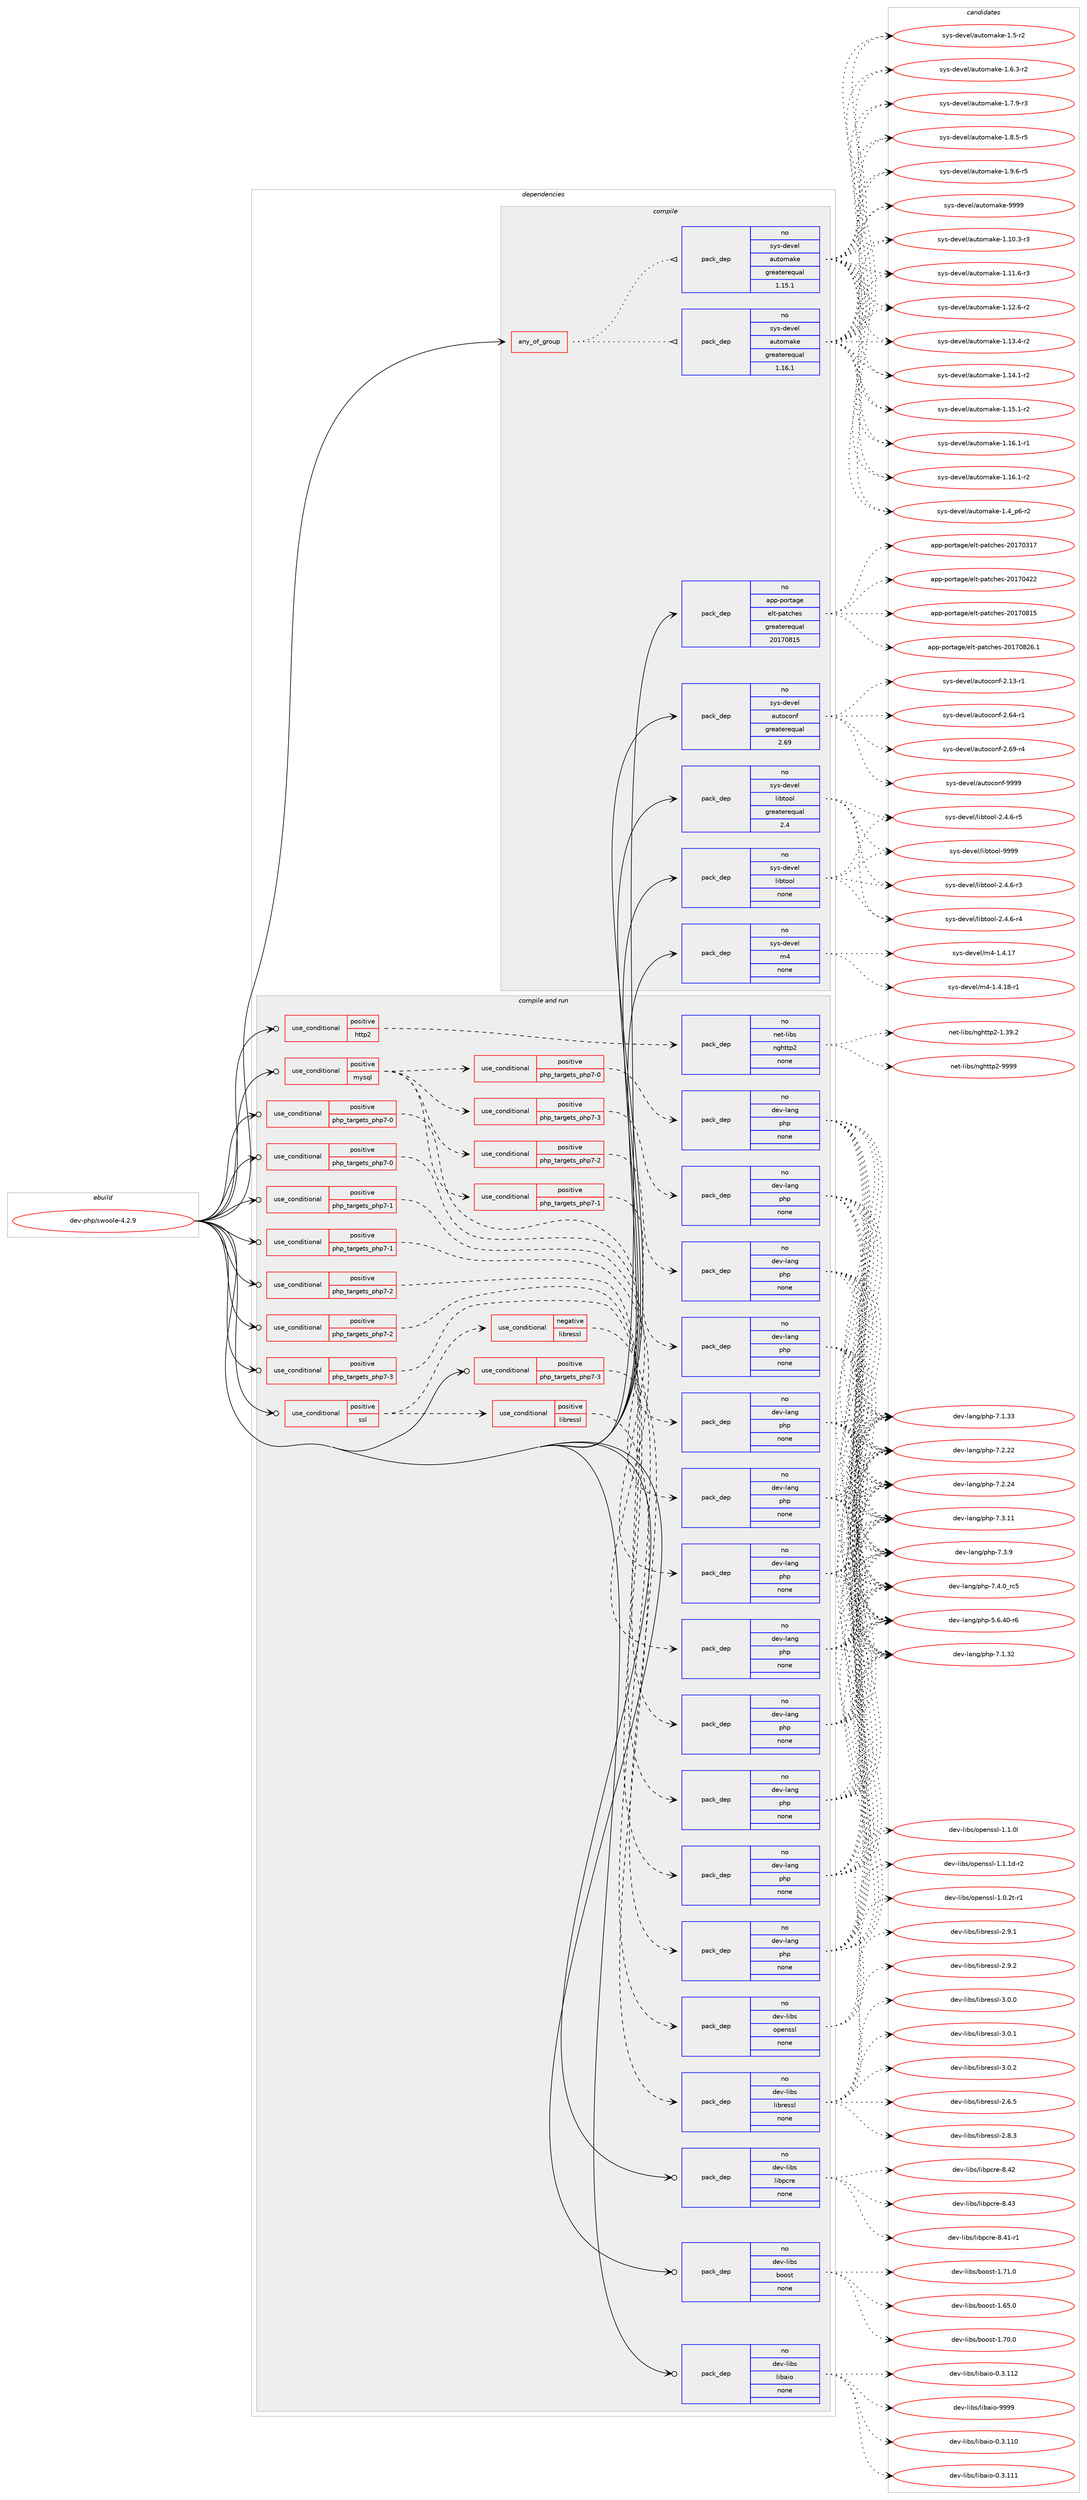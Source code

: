 digraph prolog {

# *************
# Graph options
# *************

newrank=true;
concentrate=true;
compound=true;
graph [rankdir=LR,fontname=Helvetica,fontsize=10,ranksep=1.5];#, ranksep=2.5, nodesep=0.2];
edge  [arrowhead=vee];
node  [fontname=Helvetica,fontsize=10];

# **********
# The ebuild
# **********

subgraph cluster_leftcol {
color=gray;
rank=same;
label=<<i>ebuild</i>>;
id [label="dev-php/swoole-4.2.9", color=red, width=4, href="../dev-php/swoole-4.2.9.svg"];
}

# ****************
# The dependencies
# ****************

subgraph cluster_midcol {
color=gray;
label=<<i>dependencies</i>>;
subgraph cluster_compile {
fillcolor="#eeeeee";
style=filled;
label=<<i>compile</i>>;
subgraph any11398 {
dependency591898 [label=<<TABLE BORDER="0" CELLBORDER="1" CELLSPACING="0" CELLPADDING="4"><TR><TD CELLPADDING="10">any_of_group</TD></TR></TABLE>>, shape=none, color=red];subgraph pack444703 {
dependency591899 [label=<<TABLE BORDER="0" CELLBORDER="1" CELLSPACING="0" CELLPADDING="4" WIDTH="220"><TR><TD ROWSPAN="6" CELLPADDING="30">pack_dep</TD></TR><TR><TD WIDTH="110">no</TD></TR><TR><TD>sys-devel</TD></TR><TR><TD>automake</TD></TR><TR><TD>greaterequal</TD></TR><TR><TD>1.16.1</TD></TR></TABLE>>, shape=none, color=blue];
}
dependency591898:e -> dependency591899:w [weight=20,style="dotted",arrowhead="oinv"];
subgraph pack444704 {
dependency591900 [label=<<TABLE BORDER="0" CELLBORDER="1" CELLSPACING="0" CELLPADDING="4" WIDTH="220"><TR><TD ROWSPAN="6" CELLPADDING="30">pack_dep</TD></TR><TR><TD WIDTH="110">no</TD></TR><TR><TD>sys-devel</TD></TR><TR><TD>automake</TD></TR><TR><TD>greaterequal</TD></TR><TR><TD>1.15.1</TD></TR></TABLE>>, shape=none, color=blue];
}
dependency591898:e -> dependency591900:w [weight=20,style="dotted",arrowhead="oinv"];
}
id:e -> dependency591898:w [weight=20,style="solid",arrowhead="vee"];
subgraph pack444705 {
dependency591901 [label=<<TABLE BORDER="0" CELLBORDER="1" CELLSPACING="0" CELLPADDING="4" WIDTH="220"><TR><TD ROWSPAN="6" CELLPADDING="30">pack_dep</TD></TR><TR><TD WIDTH="110">no</TD></TR><TR><TD>app-portage</TD></TR><TR><TD>elt-patches</TD></TR><TR><TD>greaterequal</TD></TR><TR><TD>20170815</TD></TR></TABLE>>, shape=none, color=blue];
}
id:e -> dependency591901:w [weight=20,style="solid",arrowhead="vee"];
subgraph pack444706 {
dependency591902 [label=<<TABLE BORDER="0" CELLBORDER="1" CELLSPACING="0" CELLPADDING="4" WIDTH="220"><TR><TD ROWSPAN="6" CELLPADDING="30">pack_dep</TD></TR><TR><TD WIDTH="110">no</TD></TR><TR><TD>sys-devel</TD></TR><TR><TD>autoconf</TD></TR><TR><TD>greaterequal</TD></TR><TR><TD>2.69</TD></TR></TABLE>>, shape=none, color=blue];
}
id:e -> dependency591902:w [weight=20,style="solid",arrowhead="vee"];
subgraph pack444707 {
dependency591903 [label=<<TABLE BORDER="0" CELLBORDER="1" CELLSPACING="0" CELLPADDING="4" WIDTH="220"><TR><TD ROWSPAN="6" CELLPADDING="30">pack_dep</TD></TR><TR><TD WIDTH="110">no</TD></TR><TR><TD>sys-devel</TD></TR><TR><TD>libtool</TD></TR><TR><TD>greaterequal</TD></TR><TR><TD>2.4</TD></TR></TABLE>>, shape=none, color=blue];
}
id:e -> dependency591903:w [weight=20,style="solid",arrowhead="vee"];
subgraph pack444708 {
dependency591904 [label=<<TABLE BORDER="0" CELLBORDER="1" CELLSPACING="0" CELLPADDING="4" WIDTH="220"><TR><TD ROWSPAN="6" CELLPADDING="30">pack_dep</TD></TR><TR><TD WIDTH="110">no</TD></TR><TR><TD>sys-devel</TD></TR><TR><TD>libtool</TD></TR><TR><TD>none</TD></TR><TR><TD></TD></TR></TABLE>>, shape=none, color=blue];
}
id:e -> dependency591904:w [weight=20,style="solid",arrowhead="vee"];
subgraph pack444709 {
dependency591905 [label=<<TABLE BORDER="0" CELLBORDER="1" CELLSPACING="0" CELLPADDING="4" WIDTH="220"><TR><TD ROWSPAN="6" CELLPADDING="30">pack_dep</TD></TR><TR><TD WIDTH="110">no</TD></TR><TR><TD>sys-devel</TD></TR><TR><TD>m4</TD></TR><TR><TD>none</TD></TR><TR><TD></TD></TR></TABLE>>, shape=none, color=blue];
}
id:e -> dependency591905:w [weight=20,style="solid",arrowhead="vee"];
}
subgraph cluster_compileandrun {
fillcolor="#eeeeee";
style=filled;
label=<<i>compile and run</i>>;
subgraph cond135432 {
dependency591906 [label=<<TABLE BORDER="0" CELLBORDER="1" CELLSPACING="0" CELLPADDING="4"><TR><TD ROWSPAN="3" CELLPADDING="10">use_conditional</TD></TR><TR><TD>positive</TD></TR><TR><TD>http2</TD></TR></TABLE>>, shape=none, color=red];
subgraph pack444710 {
dependency591907 [label=<<TABLE BORDER="0" CELLBORDER="1" CELLSPACING="0" CELLPADDING="4" WIDTH="220"><TR><TD ROWSPAN="6" CELLPADDING="30">pack_dep</TD></TR><TR><TD WIDTH="110">no</TD></TR><TR><TD>net-libs</TD></TR><TR><TD>nghttp2</TD></TR><TR><TD>none</TD></TR><TR><TD></TD></TR></TABLE>>, shape=none, color=blue];
}
dependency591906:e -> dependency591907:w [weight=20,style="dashed",arrowhead="vee"];
}
id:e -> dependency591906:w [weight=20,style="solid",arrowhead="odotvee"];
subgraph cond135433 {
dependency591908 [label=<<TABLE BORDER="0" CELLBORDER="1" CELLSPACING="0" CELLPADDING="4"><TR><TD ROWSPAN="3" CELLPADDING="10">use_conditional</TD></TR><TR><TD>positive</TD></TR><TR><TD>mysql</TD></TR></TABLE>>, shape=none, color=red];
subgraph cond135434 {
dependency591909 [label=<<TABLE BORDER="0" CELLBORDER="1" CELLSPACING="0" CELLPADDING="4"><TR><TD ROWSPAN="3" CELLPADDING="10">use_conditional</TD></TR><TR><TD>positive</TD></TR><TR><TD>php_targets_php7-0</TD></TR></TABLE>>, shape=none, color=red];
subgraph pack444711 {
dependency591910 [label=<<TABLE BORDER="0" CELLBORDER="1" CELLSPACING="0" CELLPADDING="4" WIDTH="220"><TR><TD ROWSPAN="6" CELLPADDING="30">pack_dep</TD></TR><TR><TD WIDTH="110">no</TD></TR><TR><TD>dev-lang</TD></TR><TR><TD>php</TD></TR><TR><TD>none</TD></TR><TR><TD></TD></TR></TABLE>>, shape=none, color=blue];
}
dependency591909:e -> dependency591910:w [weight=20,style="dashed",arrowhead="vee"];
}
dependency591908:e -> dependency591909:w [weight=20,style="dashed",arrowhead="vee"];
subgraph cond135435 {
dependency591911 [label=<<TABLE BORDER="0" CELLBORDER="1" CELLSPACING="0" CELLPADDING="4"><TR><TD ROWSPAN="3" CELLPADDING="10">use_conditional</TD></TR><TR><TD>positive</TD></TR><TR><TD>php_targets_php7-1</TD></TR></TABLE>>, shape=none, color=red];
subgraph pack444712 {
dependency591912 [label=<<TABLE BORDER="0" CELLBORDER="1" CELLSPACING="0" CELLPADDING="4" WIDTH="220"><TR><TD ROWSPAN="6" CELLPADDING="30">pack_dep</TD></TR><TR><TD WIDTH="110">no</TD></TR><TR><TD>dev-lang</TD></TR><TR><TD>php</TD></TR><TR><TD>none</TD></TR><TR><TD></TD></TR></TABLE>>, shape=none, color=blue];
}
dependency591911:e -> dependency591912:w [weight=20,style="dashed",arrowhead="vee"];
}
dependency591908:e -> dependency591911:w [weight=20,style="dashed",arrowhead="vee"];
subgraph cond135436 {
dependency591913 [label=<<TABLE BORDER="0" CELLBORDER="1" CELLSPACING="0" CELLPADDING="4"><TR><TD ROWSPAN="3" CELLPADDING="10">use_conditional</TD></TR><TR><TD>positive</TD></TR><TR><TD>php_targets_php7-2</TD></TR></TABLE>>, shape=none, color=red];
subgraph pack444713 {
dependency591914 [label=<<TABLE BORDER="0" CELLBORDER="1" CELLSPACING="0" CELLPADDING="4" WIDTH="220"><TR><TD ROWSPAN="6" CELLPADDING="30">pack_dep</TD></TR><TR><TD WIDTH="110">no</TD></TR><TR><TD>dev-lang</TD></TR><TR><TD>php</TD></TR><TR><TD>none</TD></TR><TR><TD></TD></TR></TABLE>>, shape=none, color=blue];
}
dependency591913:e -> dependency591914:w [weight=20,style="dashed",arrowhead="vee"];
}
dependency591908:e -> dependency591913:w [weight=20,style="dashed",arrowhead="vee"];
subgraph cond135437 {
dependency591915 [label=<<TABLE BORDER="0" CELLBORDER="1" CELLSPACING="0" CELLPADDING="4"><TR><TD ROWSPAN="3" CELLPADDING="10">use_conditional</TD></TR><TR><TD>positive</TD></TR><TR><TD>php_targets_php7-3</TD></TR></TABLE>>, shape=none, color=red];
subgraph pack444714 {
dependency591916 [label=<<TABLE BORDER="0" CELLBORDER="1" CELLSPACING="0" CELLPADDING="4" WIDTH="220"><TR><TD ROWSPAN="6" CELLPADDING="30">pack_dep</TD></TR><TR><TD WIDTH="110">no</TD></TR><TR><TD>dev-lang</TD></TR><TR><TD>php</TD></TR><TR><TD>none</TD></TR><TR><TD></TD></TR></TABLE>>, shape=none, color=blue];
}
dependency591915:e -> dependency591916:w [weight=20,style="dashed",arrowhead="vee"];
}
dependency591908:e -> dependency591915:w [weight=20,style="dashed",arrowhead="vee"];
}
id:e -> dependency591908:w [weight=20,style="solid",arrowhead="odotvee"];
subgraph cond135438 {
dependency591917 [label=<<TABLE BORDER="0" CELLBORDER="1" CELLSPACING="0" CELLPADDING="4"><TR><TD ROWSPAN="3" CELLPADDING="10">use_conditional</TD></TR><TR><TD>positive</TD></TR><TR><TD>php_targets_php7-0</TD></TR></TABLE>>, shape=none, color=red];
subgraph pack444715 {
dependency591918 [label=<<TABLE BORDER="0" CELLBORDER="1" CELLSPACING="0" CELLPADDING="4" WIDTH="220"><TR><TD ROWSPAN="6" CELLPADDING="30">pack_dep</TD></TR><TR><TD WIDTH="110">no</TD></TR><TR><TD>dev-lang</TD></TR><TR><TD>php</TD></TR><TR><TD>none</TD></TR><TR><TD></TD></TR></TABLE>>, shape=none, color=blue];
}
dependency591917:e -> dependency591918:w [weight=20,style="dashed",arrowhead="vee"];
}
id:e -> dependency591917:w [weight=20,style="solid",arrowhead="odotvee"];
subgraph cond135439 {
dependency591919 [label=<<TABLE BORDER="0" CELLBORDER="1" CELLSPACING="0" CELLPADDING="4"><TR><TD ROWSPAN="3" CELLPADDING="10">use_conditional</TD></TR><TR><TD>positive</TD></TR><TR><TD>php_targets_php7-0</TD></TR></TABLE>>, shape=none, color=red];
subgraph pack444716 {
dependency591920 [label=<<TABLE BORDER="0" CELLBORDER="1" CELLSPACING="0" CELLPADDING="4" WIDTH="220"><TR><TD ROWSPAN="6" CELLPADDING="30">pack_dep</TD></TR><TR><TD WIDTH="110">no</TD></TR><TR><TD>dev-lang</TD></TR><TR><TD>php</TD></TR><TR><TD>none</TD></TR><TR><TD></TD></TR></TABLE>>, shape=none, color=blue];
}
dependency591919:e -> dependency591920:w [weight=20,style="dashed",arrowhead="vee"];
}
id:e -> dependency591919:w [weight=20,style="solid",arrowhead="odotvee"];
subgraph cond135440 {
dependency591921 [label=<<TABLE BORDER="0" CELLBORDER="1" CELLSPACING="0" CELLPADDING="4"><TR><TD ROWSPAN="3" CELLPADDING="10">use_conditional</TD></TR><TR><TD>positive</TD></TR><TR><TD>php_targets_php7-1</TD></TR></TABLE>>, shape=none, color=red];
subgraph pack444717 {
dependency591922 [label=<<TABLE BORDER="0" CELLBORDER="1" CELLSPACING="0" CELLPADDING="4" WIDTH="220"><TR><TD ROWSPAN="6" CELLPADDING="30">pack_dep</TD></TR><TR><TD WIDTH="110">no</TD></TR><TR><TD>dev-lang</TD></TR><TR><TD>php</TD></TR><TR><TD>none</TD></TR><TR><TD></TD></TR></TABLE>>, shape=none, color=blue];
}
dependency591921:e -> dependency591922:w [weight=20,style="dashed",arrowhead="vee"];
}
id:e -> dependency591921:w [weight=20,style="solid",arrowhead="odotvee"];
subgraph cond135441 {
dependency591923 [label=<<TABLE BORDER="0" CELLBORDER="1" CELLSPACING="0" CELLPADDING="4"><TR><TD ROWSPAN="3" CELLPADDING="10">use_conditional</TD></TR><TR><TD>positive</TD></TR><TR><TD>php_targets_php7-1</TD></TR></TABLE>>, shape=none, color=red];
subgraph pack444718 {
dependency591924 [label=<<TABLE BORDER="0" CELLBORDER="1" CELLSPACING="0" CELLPADDING="4" WIDTH="220"><TR><TD ROWSPAN="6" CELLPADDING="30">pack_dep</TD></TR><TR><TD WIDTH="110">no</TD></TR><TR><TD>dev-lang</TD></TR><TR><TD>php</TD></TR><TR><TD>none</TD></TR><TR><TD></TD></TR></TABLE>>, shape=none, color=blue];
}
dependency591923:e -> dependency591924:w [weight=20,style="dashed",arrowhead="vee"];
}
id:e -> dependency591923:w [weight=20,style="solid",arrowhead="odotvee"];
subgraph cond135442 {
dependency591925 [label=<<TABLE BORDER="0" CELLBORDER="1" CELLSPACING="0" CELLPADDING="4"><TR><TD ROWSPAN="3" CELLPADDING="10">use_conditional</TD></TR><TR><TD>positive</TD></TR><TR><TD>php_targets_php7-2</TD></TR></TABLE>>, shape=none, color=red];
subgraph pack444719 {
dependency591926 [label=<<TABLE BORDER="0" CELLBORDER="1" CELLSPACING="0" CELLPADDING="4" WIDTH="220"><TR><TD ROWSPAN="6" CELLPADDING="30">pack_dep</TD></TR><TR><TD WIDTH="110">no</TD></TR><TR><TD>dev-lang</TD></TR><TR><TD>php</TD></TR><TR><TD>none</TD></TR><TR><TD></TD></TR></TABLE>>, shape=none, color=blue];
}
dependency591925:e -> dependency591926:w [weight=20,style="dashed",arrowhead="vee"];
}
id:e -> dependency591925:w [weight=20,style="solid",arrowhead="odotvee"];
subgraph cond135443 {
dependency591927 [label=<<TABLE BORDER="0" CELLBORDER="1" CELLSPACING="0" CELLPADDING="4"><TR><TD ROWSPAN="3" CELLPADDING="10">use_conditional</TD></TR><TR><TD>positive</TD></TR><TR><TD>php_targets_php7-2</TD></TR></TABLE>>, shape=none, color=red];
subgraph pack444720 {
dependency591928 [label=<<TABLE BORDER="0" CELLBORDER="1" CELLSPACING="0" CELLPADDING="4" WIDTH="220"><TR><TD ROWSPAN="6" CELLPADDING="30">pack_dep</TD></TR><TR><TD WIDTH="110">no</TD></TR><TR><TD>dev-lang</TD></TR><TR><TD>php</TD></TR><TR><TD>none</TD></TR><TR><TD></TD></TR></TABLE>>, shape=none, color=blue];
}
dependency591927:e -> dependency591928:w [weight=20,style="dashed",arrowhead="vee"];
}
id:e -> dependency591927:w [weight=20,style="solid",arrowhead="odotvee"];
subgraph cond135444 {
dependency591929 [label=<<TABLE BORDER="0" CELLBORDER="1" CELLSPACING="0" CELLPADDING="4"><TR><TD ROWSPAN="3" CELLPADDING="10">use_conditional</TD></TR><TR><TD>positive</TD></TR><TR><TD>php_targets_php7-3</TD></TR></TABLE>>, shape=none, color=red];
subgraph pack444721 {
dependency591930 [label=<<TABLE BORDER="0" CELLBORDER="1" CELLSPACING="0" CELLPADDING="4" WIDTH="220"><TR><TD ROWSPAN="6" CELLPADDING="30">pack_dep</TD></TR><TR><TD WIDTH="110">no</TD></TR><TR><TD>dev-lang</TD></TR><TR><TD>php</TD></TR><TR><TD>none</TD></TR><TR><TD></TD></TR></TABLE>>, shape=none, color=blue];
}
dependency591929:e -> dependency591930:w [weight=20,style="dashed",arrowhead="vee"];
}
id:e -> dependency591929:w [weight=20,style="solid",arrowhead="odotvee"];
subgraph cond135445 {
dependency591931 [label=<<TABLE BORDER="0" CELLBORDER="1" CELLSPACING="0" CELLPADDING="4"><TR><TD ROWSPAN="3" CELLPADDING="10">use_conditional</TD></TR><TR><TD>positive</TD></TR><TR><TD>php_targets_php7-3</TD></TR></TABLE>>, shape=none, color=red];
subgraph pack444722 {
dependency591932 [label=<<TABLE BORDER="0" CELLBORDER="1" CELLSPACING="0" CELLPADDING="4" WIDTH="220"><TR><TD ROWSPAN="6" CELLPADDING="30">pack_dep</TD></TR><TR><TD WIDTH="110">no</TD></TR><TR><TD>dev-lang</TD></TR><TR><TD>php</TD></TR><TR><TD>none</TD></TR><TR><TD></TD></TR></TABLE>>, shape=none, color=blue];
}
dependency591931:e -> dependency591932:w [weight=20,style="dashed",arrowhead="vee"];
}
id:e -> dependency591931:w [weight=20,style="solid",arrowhead="odotvee"];
subgraph cond135446 {
dependency591933 [label=<<TABLE BORDER="0" CELLBORDER="1" CELLSPACING="0" CELLPADDING="4"><TR><TD ROWSPAN="3" CELLPADDING="10">use_conditional</TD></TR><TR><TD>positive</TD></TR><TR><TD>ssl</TD></TR></TABLE>>, shape=none, color=red];
subgraph cond135447 {
dependency591934 [label=<<TABLE BORDER="0" CELLBORDER="1" CELLSPACING="0" CELLPADDING="4"><TR><TD ROWSPAN="3" CELLPADDING="10">use_conditional</TD></TR><TR><TD>negative</TD></TR><TR><TD>libressl</TD></TR></TABLE>>, shape=none, color=red];
subgraph pack444723 {
dependency591935 [label=<<TABLE BORDER="0" CELLBORDER="1" CELLSPACING="0" CELLPADDING="4" WIDTH="220"><TR><TD ROWSPAN="6" CELLPADDING="30">pack_dep</TD></TR><TR><TD WIDTH="110">no</TD></TR><TR><TD>dev-libs</TD></TR><TR><TD>openssl</TD></TR><TR><TD>none</TD></TR><TR><TD></TD></TR></TABLE>>, shape=none, color=blue];
}
dependency591934:e -> dependency591935:w [weight=20,style="dashed",arrowhead="vee"];
}
dependency591933:e -> dependency591934:w [weight=20,style="dashed",arrowhead="vee"];
subgraph cond135448 {
dependency591936 [label=<<TABLE BORDER="0" CELLBORDER="1" CELLSPACING="0" CELLPADDING="4"><TR><TD ROWSPAN="3" CELLPADDING="10">use_conditional</TD></TR><TR><TD>positive</TD></TR><TR><TD>libressl</TD></TR></TABLE>>, shape=none, color=red];
subgraph pack444724 {
dependency591937 [label=<<TABLE BORDER="0" CELLBORDER="1" CELLSPACING="0" CELLPADDING="4" WIDTH="220"><TR><TD ROWSPAN="6" CELLPADDING="30">pack_dep</TD></TR><TR><TD WIDTH="110">no</TD></TR><TR><TD>dev-libs</TD></TR><TR><TD>libressl</TD></TR><TR><TD>none</TD></TR><TR><TD></TD></TR></TABLE>>, shape=none, color=blue];
}
dependency591936:e -> dependency591937:w [weight=20,style="dashed",arrowhead="vee"];
}
dependency591933:e -> dependency591936:w [weight=20,style="dashed",arrowhead="vee"];
}
id:e -> dependency591933:w [weight=20,style="solid",arrowhead="odotvee"];
subgraph pack444725 {
dependency591938 [label=<<TABLE BORDER="0" CELLBORDER="1" CELLSPACING="0" CELLPADDING="4" WIDTH="220"><TR><TD ROWSPAN="6" CELLPADDING="30">pack_dep</TD></TR><TR><TD WIDTH="110">no</TD></TR><TR><TD>dev-libs</TD></TR><TR><TD>boost</TD></TR><TR><TD>none</TD></TR><TR><TD></TD></TR></TABLE>>, shape=none, color=blue];
}
id:e -> dependency591938:w [weight=20,style="solid",arrowhead="odotvee"];
subgraph pack444726 {
dependency591939 [label=<<TABLE BORDER="0" CELLBORDER="1" CELLSPACING="0" CELLPADDING="4" WIDTH="220"><TR><TD ROWSPAN="6" CELLPADDING="30">pack_dep</TD></TR><TR><TD WIDTH="110">no</TD></TR><TR><TD>dev-libs</TD></TR><TR><TD>libaio</TD></TR><TR><TD>none</TD></TR><TR><TD></TD></TR></TABLE>>, shape=none, color=blue];
}
id:e -> dependency591939:w [weight=20,style="solid",arrowhead="odotvee"];
subgraph pack444727 {
dependency591940 [label=<<TABLE BORDER="0" CELLBORDER="1" CELLSPACING="0" CELLPADDING="4" WIDTH="220"><TR><TD ROWSPAN="6" CELLPADDING="30">pack_dep</TD></TR><TR><TD WIDTH="110">no</TD></TR><TR><TD>dev-libs</TD></TR><TR><TD>libpcre</TD></TR><TR><TD>none</TD></TR><TR><TD></TD></TR></TABLE>>, shape=none, color=blue];
}
id:e -> dependency591940:w [weight=20,style="solid",arrowhead="odotvee"];
}
subgraph cluster_run {
fillcolor="#eeeeee";
style=filled;
label=<<i>run</i>>;
}
}

# **************
# The candidates
# **************

subgraph cluster_choices {
rank=same;
color=gray;
label=<<i>candidates</i>>;

subgraph choice444703 {
color=black;
nodesep=1;
choice11512111545100101118101108479711711611110997107101454946494846514511451 [label="sys-devel/automake-1.10.3-r3", color=red, width=4,href="../sys-devel/automake-1.10.3-r3.svg"];
choice11512111545100101118101108479711711611110997107101454946494946544511451 [label="sys-devel/automake-1.11.6-r3", color=red, width=4,href="../sys-devel/automake-1.11.6-r3.svg"];
choice11512111545100101118101108479711711611110997107101454946495046544511450 [label="sys-devel/automake-1.12.6-r2", color=red, width=4,href="../sys-devel/automake-1.12.6-r2.svg"];
choice11512111545100101118101108479711711611110997107101454946495146524511450 [label="sys-devel/automake-1.13.4-r2", color=red, width=4,href="../sys-devel/automake-1.13.4-r2.svg"];
choice11512111545100101118101108479711711611110997107101454946495246494511450 [label="sys-devel/automake-1.14.1-r2", color=red, width=4,href="../sys-devel/automake-1.14.1-r2.svg"];
choice11512111545100101118101108479711711611110997107101454946495346494511450 [label="sys-devel/automake-1.15.1-r2", color=red, width=4,href="../sys-devel/automake-1.15.1-r2.svg"];
choice11512111545100101118101108479711711611110997107101454946495446494511449 [label="sys-devel/automake-1.16.1-r1", color=red, width=4,href="../sys-devel/automake-1.16.1-r1.svg"];
choice11512111545100101118101108479711711611110997107101454946495446494511450 [label="sys-devel/automake-1.16.1-r2", color=red, width=4,href="../sys-devel/automake-1.16.1-r2.svg"];
choice115121115451001011181011084797117116111109971071014549465295112544511450 [label="sys-devel/automake-1.4_p6-r2", color=red, width=4,href="../sys-devel/automake-1.4_p6-r2.svg"];
choice11512111545100101118101108479711711611110997107101454946534511450 [label="sys-devel/automake-1.5-r2", color=red, width=4,href="../sys-devel/automake-1.5-r2.svg"];
choice115121115451001011181011084797117116111109971071014549465446514511450 [label="sys-devel/automake-1.6.3-r2", color=red, width=4,href="../sys-devel/automake-1.6.3-r2.svg"];
choice115121115451001011181011084797117116111109971071014549465546574511451 [label="sys-devel/automake-1.7.9-r3", color=red, width=4,href="../sys-devel/automake-1.7.9-r3.svg"];
choice115121115451001011181011084797117116111109971071014549465646534511453 [label="sys-devel/automake-1.8.5-r5", color=red, width=4,href="../sys-devel/automake-1.8.5-r5.svg"];
choice115121115451001011181011084797117116111109971071014549465746544511453 [label="sys-devel/automake-1.9.6-r5", color=red, width=4,href="../sys-devel/automake-1.9.6-r5.svg"];
choice115121115451001011181011084797117116111109971071014557575757 [label="sys-devel/automake-9999", color=red, width=4,href="../sys-devel/automake-9999.svg"];
dependency591899:e -> choice11512111545100101118101108479711711611110997107101454946494846514511451:w [style=dotted,weight="100"];
dependency591899:e -> choice11512111545100101118101108479711711611110997107101454946494946544511451:w [style=dotted,weight="100"];
dependency591899:e -> choice11512111545100101118101108479711711611110997107101454946495046544511450:w [style=dotted,weight="100"];
dependency591899:e -> choice11512111545100101118101108479711711611110997107101454946495146524511450:w [style=dotted,weight="100"];
dependency591899:e -> choice11512111545100101118101108479711711611110997107101454946495246494511450:w [style=dotted,weight="100"];
dependency591899:e -> choice11512111545100101118101108479711711611110997107101454946495346494511450:w [style=dotted,weight="100"];
dependency591899:e -> choice11512111545100101118101108479711711611110997107101454946495446494511449:w [style=dotted,weight="100"];
dependency591899:e -> choice11512111545100101118101108479711711611110997107101454946495446494511450:w [style=dotted,weight="100"];
dependency591899:e -> choice115121115451001011181011084797117116111109971071014549465295112544511450:w [style=dotted,weight="100"];
dependency591899:e -> choice11512111545100101118101108479711711611110997107101454946534511450:w [style=dotted,weight="100"];
dependency591899:e -> choice115121115451001011181011084797117116111109971071014549465446514511450:w [style=dotted,weight="100"];
dependency591899:e -> choice115121115451001011181011084797117116111109971071014549465546574511451:w [style=dotted,weight="100"];
dependency591899:e -> choice115121115451001011181011084797117116111109971071014549465646534511453:w [style=dotted,weight="100"];
dependency591899:e -> choice115121115451001011181011084797117116111109971071014549465746544511453:w [style=dotted,weight="100"];
dependency591899:e -> choice115121115451001011181011084797117116111109971071014557575757:w [style=dotted,weight="100"];
}
subgraph choice444704 {
color=black;
nodesep=1;
choice11512111545100101118101108479711711611110997107101454946494846514511451 [label="sys-devel/automake-1.10.3-r3", color=red, width=4,href="../sys-devel/automake-1.10.3-r3.svg"];
choice11512111545100101118101108479711711611110997107101454946494946544511451 [label="sys-devel/automake-1.11.6-r3", color=red, width=4,href="../sys-devel/automake-1.11.6-r3.svg"];
choice11512111545100101118101108479711711611110997107101454946495046544511450 [label="sys-devel/automake-1.12.6-r2", color=red, width=4,href="../sys-devel/automake-1.12.6-r2.svg"];
choice11512111545100101118101108479711711611110997107101454946495146524511450 [label="sys-devel/automake-1.13.4-r2", color=red, width=4,href="../sys-devel/automake-1.13.4-r2.svg"];
choice11512111545100101118101108479711711611110997107101454946495246494511450 [label="sys-devel/automake-1.14.1-r2", color=red, width=4,href="../sys-devel/automake-1.14.1-r2.svg"];
choice11512111545100101118101108479711711611110997107101454946495346494511450 [label="sys-devel/automake-1.15.1-r2", color=red, width=4,href="../sys-devel/automake-1.15.1-r2.svg"];
choice11512111545100101118101108479711711611110997107101454946495446494511449 [label="sys-devel/automake-1.16.1-r1", color=red, width=4,href="../sys-devel/automake-1.16.1-r1.svg"];
choice11512111545100101118101108479711711611110997107101454946495446494511450 [label="sys-devel/automake-1.16.1-r2", color=red, width=4,href="../sys-devel/automake-1.16.1-r2.svg"];
choice115121115451001011181011084797117116111109971071014549465295112544511450 [label="sys-devel/automake-1.4_p6-r2", color=red, width=4,href="../sys-devel/automake-1.4_p6-r2.svg"];
choice11512111545100101118101108479711711611110997107101454946534511450 [label="sys-devel/automake-1.5-r2", color=red, width=4,href="../sys-devel/automake-1.5-r2.svg"];
choice115121115451001011181011084797117116111109971071014549465446514511450 [label="sys-devel/automake-1.6.3-r2", color=red, width=4,href="../sys-devel/automake-1.6.3-r2.svg"];
choice115121115451001011181011084797117116111109971071014549465546574511451 [label="sys-devel/automake-1.7.9-r3", color=red, width=4,href="../sys-devel/automake-1.7.9-r3.svg"];
choice115121115451001011181011084797117116111109971071014549465646534511453 [label="sys-devel/automake-1.8.5-r5", color=red, width=4,href="../sys-devel/automake-1.8.5-r5.svg"];
choice115121115451001011181011084797117116111109971071014549465746544511453 [label="sys-devel/automake-1.9.6-r5", color=red, width=4,href="../sys-devel/automake-1.9.6-r5.svg"];
choice115121115451001011181011084797117116111109971071014557575757 [label="sys-devel/automake-9999", color=red, width=4,href="../sys-devel/automake-9999.svg"];
dependency591900:e -> choice11512111545100101118101108479711711611110997107101454946494846514511451:w [style=dotted,weight="100"];
dependency591900:e -> choice11512111545100101118101108479711711611110997107101454946494946544511451:w [style=dotted,weight="100"];
dependency591900:e -> choice11512111545100101118101108479711711611110997107101454946495046544511450:w [style=dotted,weight="100"];
dependency591900:e -> choice11512111545100101118101108479711711611110997107101454946495146524511450:w [style=dotted,weight="100"];
dependency591900:e -> choice11512111545100101118101108479711711611110997107101454946495246494511450:w [style=dotted,weight="100"];
dependency591900:e -> choice11512111545100101118101108479711711611110997107101454946495346494511450:w [style=dotted,weight="100"];
dependency591900:e -> choice11512111545100101118101108479711711611110997107101454946495446494511449:w [style=dotted,weight="100"];
dependency591900:e -> choice11512111545100101118101108479711711611110997107101454946495446494511450:w [style=dotted,weight="100"];
dependency591900:e -> choice115121115451001011181011084797117116111109971071014549465295112544511450:w [style=dotted,weight="100"];
dependency591900:e -> choice11512111545100101118101108479711711611110997107101454946534511450:w [style=dotted,weight="100"];
dependency591900:e -> choice115121115451001011181011084797117116111109971071014549465446514511450:w [style=dotted,weight="100"];
dependency591900:e -> choice115121115451001011181011084797117116111109971071014549465546574511451:w [style=dotted,weight="100"];
dependency591900:e -> choice115121115451001011181011084797117116111109971071014549465646534511453:w [style=dotted,weight="100"];
dependency591900:e -> choice115121115451001011181011084797117116111109971071014549465746544511453:w [style=dotted,weight="100"];
dependency591900:e -> choice115121115451001011181011084797117116111109971071014557575757:w [style=dotted,weight="100"];
}
subgraph choice444705 {
color=black;
nodesep=1;
choice97112112451121111141169710310147101108116451129711699104101115455048495548514955 [label="app-portage/elt-patches-20170317", color=red, width=4,href="../app-portage/elt-patches-20170317.svg"];
choice97112112451121111141169710310147101108116451129711699104101115455048495548525050 [label="app-portage/elt-patches-20170422", color=red, width=4,href="../app-portage/elt-patches-20170422.svg"];
choice97112112451121111141169710310147101108116451129711699104101115455048495548564953 [label="app-portage/elt-patches-20170815", color=red, width=4,href="../app-portage/elt-patches-20170815.svg"];
choice971121124511211111411697103101471011081164511297116991041011154550484955485650544649 [label="app-portage/elt-patches-20170826.1", color=red, width=4,href="../app-portage/elt-patches-20170826.1.svg"];
dependency591901:e -> choice97112112451121111141169710310147101108116451129711699104101115455048495548514955:w [style=dotted,weight="100"];
dependency591901:e -> choice97112112451121111141169710310147101108116451129711699104101115455048495548525050:w [style=dotted,weight="100"];
dependency591901:e -> choice97112112451121111141169710310147101108116451129711699104101115455048495548564953:w [style=dotted,weight="100"];
dependency591901:e -> choice971121124511211111411697103101471011081164511297116991041011154550484955485650544649:w [style=dotted,weight="100"];
}
subgraph choice444706 {
color=black;
nodesep=1;
choice1151211154510010111810110847971171161119911111010245504649514511449 [label="sys-devel/autoconf-2.13-r1", color=red, width=4,href="../sys-devel/autoconf-2.13-r1.svg"];
choice1151211154510010111810110847971171161119911111010245504654524511449 [label="sys-devel/autoconf-2.64-r1", color=red, width=4,href="../sys-devel/autoconf-2.64-r1.svg"];
choice1151211154510010111810110847971171161119911111010245504654574511452 [label="sys-devel/autoconf-2.69-r4", color=red, width=4,href="../sys-devel/autoconf-2.69-r4.svg"];
choice115121115451001011181011084797117116111991111101024557575757 [label="sys-devel/autoconf-9999", color=red, width=4,href="../sys-devel/autoconf-9999.svg"];
dependency591902:e -> choice1151211154510010111810110847971171161119911111010245504649514511449:w [style=dotted,weight="100"];
dependency591902:e -> choice1151211154510010111810110847971171161119911111010245504654524511449:w [style=dotted,weight="100"];
dependency591902:e -> choice1151211154510010111810110847971171161119911111010245504654574511452:w [style=dotted,weight="100"];
dependency591902:e -> choice115121115451001011181011084797117116111991111101024557575757:w [style=dotted,weight="100"];
}
subgraph choice444707 {
color=black;
nodesep=1;
choice1151211154510010111810110847108105981161111111084550465246544511451 [label="sys-devel/libtool-2.4.6-r3", color=red, width=4,href="../sys-devel/libtool-2.4.6-r3.svg"];
choice1151211154510010111810110847108105981161111111084550465246544511452 [label="sys-devel/libtool-2.4.6-r4", color=red, width=4,href="../sys-devel/libtool-2.4.6-r4.svg"];
choice1151211154510010111810110847108105981161111111084550465246544511453 [label="sys-devel/libtool-2.4.6-r5", color=red, width=4,href="../sys-devel/libtool-2.4.6-r5.svg"];
choice1151211154510010111810110847108105981161111111084557575757 [label="sys-devel/libtool-9999", color=red, width=4,href="../sys-devel/libtool-9999.svg"];
dependency591903:e -> choice1151211154510010111810110847108105981161111111084550465246544511451:w [style=dotted,weight="100"];
dependency591903:e -> choice1151211154510010111810110847108105981161111111084550465246544511452:w [style=dotted,weight="100"];
dependency591903:e -> choice1151211154510010111810110847108105981161111111084550465246544511453:w [style=dotted,weight="100"];
dependency591903:e -> choice1151211154510010111810110847108105981161111111084557575757:w [style=dotted,weight="100"];
}
subgraph choice444708 {
color=black;
nodesep=1;
choice1151211154510010111810110847108105981161111111084550465246544511451 [label="sys-devel/libtool-2.4.6-r3", color=red, width=4,href="../sys-devel/libtool-2.4.6-r3.svg"];
choice1151211154510010111810110847108105981161111111084550465246544511452 [label="sys-devel/libtool-2.4.6-r4", color=red, width=4,href="../sys-devel/libtool-2.4.6-r4.svg"];
choice1151211154510010111810110847108105981161111111084550465246544511453 [label="sys-devel/libtool-2.4.6-r5", color=red, width=4,href="../sys-devel/libtool-2.4.6-r5.svg"];
choice1151211154510010111810110847108105981161111111084557575757 [label="sys-devel/libtool-9999", color=red, width=4,href="../sys-devel/libtool-9999.svg"];
dependency591904:e -> choice1151211154510010111810110847108105981161111111084550465246544511451:w [style=dotted,weight="100"];
dependency591904:e -> choice1151211154510010111810110847108105981161111111084550465246544511452:w [style=dotted,weight="100"];
dependency591904:e -> choice1151211154510010111810110847108105981161111111084550465246544511453:w [style=dotted,weight="100"];
dependency591904:e -> choice1151211154510010111810110847108105981161111111084557575757:w [style=dotted,weight="100"];
}
subgraph choice444709 {
color=black;
nodesep=1;
choice11512111545100101118101108471095245494652464955 [label="sys-devel/m4-1.4.17", color=red, width=4,href="../sys-devel/m4-1.4.17.svg"];
choice115121115451001011181011084710952454946524649564511449 [label="sys-devel/m4-1.4.18-r1", color=red, width=4,href="../sys-devel/m4-1.4.18-r1.svg"];
dependency591905:e -> choice11512111545100101118101108471095245494652464955:w [style=dotted,weight="100"];
dependency591905:e -> choice115121115451001011181011084710952454946524649564511449:w [style=dotted,weight="100"];
}
subgraph choice444710 {
color=black;
nodesep=1;
choice1101011164510810598115471101031041161161125045494651574650 [label="net-libs/nghttp2-1.39.2", color=red, width=4,href="../net-libs/nghttp2-1.39.2.svg"];
choice110101116451081059811547110103104116116112504557575757 [label="net-libs/nghttp2-9999", color=red, width=4,href="../net-libs/nghttp2-9999.svg"];
dependency591907:e -> choice1101011164510810598115471101031041161161125045494651574650:w [style=dotted,weight="100"];
dependency591907:e -> choice110101116451081059811547110103104116116112504557575757:w [style=dotted,weight="100"];
}
subgraph choice444711 {
color=black;
nodesep=1;
choice100101118451089711010347112104112455346544652484511454 [label="dev-lang/php-5.6.40-r6", color=red, width=4,href="../dev-lang/php-5.6.40-r6.svg"];
choice10010111845108971101034711210411245554649465150 [label="dev-lang/php-7.1.32", color=red, width=4,href="../dev-lang/php-7.1.32.svg"];
choice10010111845108971101034711210411245554649465151 [label="dev-lang/php-7.1.33", color=red, width=4,href="../dev-lang/php-7.1.33.svg"];
choice10010111845108971101034711210411245554650465050 [label="dev-lang/php-7.2.22", color=red, width=4,href="../dev-lang/php-7.2.22.svg"];
choice10010111845108971101034711210411245554650465052 [label="dev-lang/php-7.2.24", color=red, width=4,href="../dev-lang/php-7.2.24.svg"];
choice10010111845108971101034711210411245554651464949 [label="dev-lang/php-7.3.11", color=red, width=4,href="../dev-lang/php-7.3.11.svg"];
choice100101118451089711010347112104112455546514657 [label="dev-lang/php-7.3.9", color=red, width=4,href="../dev-lang/php-7.3.9.svg"];
choice100101118451089711010347112104112455546524648951149953 [label="dev-lang/php-7.4.0_rc5", color=red, width=4,href="../dev-lang/php-7.4.0_rc5.svg"];
dependency591910:e -> choice100101118451089711010347112104112455346544652484511454:w [style=dotted,weight="100"];
dependency591910:e -> choice10010111845108971101034711210411245554649465150:w [style=dotted,weight="100"];
dependency591910:e -> choice10010111845108971101034711210411245554649465151:w [style=dotted,weight="100"];
dependency591910:e -> choice10010111845108971101034711210411245554650465050:w [style=dotted,weight="100"];
dependency591910:e -> choice10010111845108971101034711210411245554650465052:w [style=dotted,weight="100"];
dependency591910:e -> choice10010111845108971101034711210411245554651464949:w [style=dotted,weight="100"];
dependency591910:e -> choice100101118451089711010347112104112455546514657:w [style=dotted,weight="100"];
dependency591910:e -> choice100101118451089711010347112104112455546524648951149953:w [style=dotted,weight="100"];
}
subgraph choice444712 {
color=black;
nodesep=1;
choice100101118451089711010347112104112455346544652484511454 [label="dev-lang/php-5.6.40-r6", color=red, width=4,href="../dev-lang/php-5.6.40-r6.svg"];
choice10010111845108971101034711210411245554649465150 [label="dev-lang/php-7.1.32", color=red, width=4,href="../dev-lang/php-7.1.32.svg"];
choice10010111845108971101034711210411245554649465151 [label="dev-lang/php-7.1.33", color=red, width=4,href="../dev-lang/php-7.1.33.svg"];
choice10010111845108971101034711210411245554650465050 [label="dev-lang/php-7.2.22", color=red, width=4,href="../dev-lang/php-7.2.22.svg"];
choice10010111845108971101034711210411245554650465052 [label="dev-lang/php-7.2.24", color=red, width=4,href="../dev-lang/php-7.2.24.svg"];
choice10010111845108971101034711210411245554651464949 [label="dev-lang/php-7.3.11", color=red, width=4,href="../dev-lang/php-7.3.11.svg"];
choice100101118451089711010347112104112455546514657 [label="dev-lang/php-7.3.9", color=red, width=4,href="../dev-lang/php-7.3.9.svg"];
choice100101118451089711010347112104112455546524648951149953 [label="dev-lang/php-7.4.0_rc5", color=red, width=4,href="../dev-lang/php-7.4.0_rc5.svg"];
dependency591912:e -> choice100101118451089711010347112104112455346544652484511454:w [style=dotted,weight="100"];
dependency591912:e -> choice10010111845108971101034711210411245554649465150:w [style=dotted,weight="100"];
dependency591912:e -> choice10010111845108971101034711210411245554649465151:w [style=dotted,weight="100"];
dependency591912:e -> choice10010111845108971101034711210411245554650465050:w [style=dotted,weight="100"];
dependency591912:e -> choice10010111845108971101034711210411245554650465052:w [style=dotted,weight="100"];
dependency591912:e -> choice10010111845108971101034711210411245554651464949:w [style=dotted,weight="100"];
dependency591912:e -> choice100101118451089711010347112104112455546514657:w [style=dotted,weight="100"];
dependency591912:e -> choice100101118451089711010347112104112455546524648951149953:w [style=dotted,weight="100"];
}
subgraph choice444713 {
color=black;
nodesep=1;
choice100101118451089711010347112104112455346544652484511454 [label="dev-lang/php-5.6.40-r6", color=red, width=4,href="../dev-lang/php-5.6.40-r6.svg"];
choice10010111845108971101034711210411245554649465150 [label="dev-lang/php-7.1.32", color=red, width=4,href="../dev-lang/php-7.1.32.svg"];
choice10010111845108971101034711210411245554649465151 [label="dev-lang/php-7.1.33", color=red, width=4,href="../dev-lang/php-7.1.33.svg"];
choice10010111845108971101034711210411245554650465050 [label="dev-lang/php-7.2.22", color=red, width=4,href="../dev-lang/php-7.2.22.svg"];
choice10010111845108971101034711210411245554650465052 [label="dev-lang/php-7.2.24", color=red, width=4,href="../dev-lang/php-7.2.24.svg"];
choice10010111845108971101034711210411245554651464949 [label="dev-lang/php-7.3.11", color=red, width=4,href="../dev-lang/php-7.3.11.svg"];
choice100101118451089711010347112104112455546514657 [label="dev-lang/php-7.3.9", color=red, width=4,href="../dev-lang/php-7.3.9.svg"];
choice100101118451089711010347112104112455546524648951149953 [label="dev-lang/php-7.4.0_rc5", color=red, width=4,href="../dev-lang/php-7.4.0_rc5.svg"];
dependency591914:e -> choice100101118451089711010347112104112455346544652484511454:w [style=dotted,weight="100"];
dependency591914:e -> choice10010111845108971101034711210411245554649465150:w [style=dotted,weight="100"];
dependency591914:e -> choice10010111845108971101034711210411245554649465151:w [style=dotted,weight="100"];
dependency591914:e -> choice10010111845108971101034711210411245554650465050:w [style=dotted,weight="100"];
dependency591914:e -> choice10010111845108971101034711210411245554650465052:w [style=dotted,weight="100"];
dependency591914:e -> choice10010111845108971101034711210411245554651464949:w [style=dotted,weight="100"];
dependency591914:e -> choice100101118451089711010347112104112455546514657:w [style=dotted,weight="100"];
dependency591914:e -> choice100101118451089711010347112104112455546524648951149953:w [style=dotted,weight="100"];
}
subgraph choice444714 {
color=black;
nodesep=1;
choice100101118451089711010347112104112455346544652484511454 [label="dev-lang/php-5.6.40-r6", color=red, width=4,href="../dev-lang/php-5.6.40-r6.svg"];
choice10010111845108971101034711210411245554649465150 [label="dev-lang/php-7.1.32", color=red, width=4,href="../dev-lang/php-7.1.32.svg"];
choice10010111845108971101034711210411245554649465151 [label="dev-lang/php-7.1.33", color=red, width=4,href="../dev-lang/php-7.1.33.svg"];
choice10010111845108971101034711210411245554650465050 [label="dev-lang/php-7.2.22", color=red, width=4,href="../dev-lang/php-7.2.22.svg"];
choice10010111845108971101034711210411245554650465052 [label="dev-lang/php-7.2.24", color=red, width=4,href="../dev-lang/php-7.2.24.svg"];
choice10010111845108971101034711210411245554651464949 [label="dev-lang/php-7.3.11", color=red, width=4,href="../dev-lang/php-7.3.11.svg"];
choice100101118451089711010347112104112455546514657 [label="dev-lang/php-7.3.9", color=red, width=4,href="../dev-lang/php-7.3.9.svg"];
choice100101118451089711010347112104112455546524648951149953 [label="dev-lang/php-7.4.0_rc5", color=red, width=4,href="../dev-lang/php-7.4.0_rc5.svg"];
dependency591916:e -> choice100101118451089711010347112104112455346544652484511454:w [style=dotted,weight="100"];
dependency591916:e -> choice10010111845108971101034711210411245554649465150:w [style=dotted,weight="100"];
dependency591916:e -> choice10010111845108971101034711210411245554649465151:w [style=dotted,weight="100"];
dependency591916:e -> choice10010111845108971101034711210411245554650465050:w [style=dotted,weight="100"];
dependency591916:e -> choice10010111845108971101034711210411245554650465052:w [style=dotted,weight="100"];
dependency591916:e -> choice10010111845108971101034711210411245554651464949:w [style=dotted,weight="100"];
dependency591916:e -> choice100101118451089711010347112104112455546514657:w [style=dotted,weight="100"];
dependency591916:e -> choice100101118451089711010347112104112455546524648951149953:w [style=dotted,weight="100"];
}
subgraph choice444715 {
color=black;
nodesep=1;
choice100101118451089711010347112104112455346544652484511454 [label="dev-lang/php-5.6.40-r6", color=red, width=4,href="../dev-lang/php-5.6.40-r6.svg"];
choice10010111845108971101034711210411245554649465150 [label="dev-lang/php-7.1.32", color=red, width=4,href="../dev-lang/php-7.1.32.svg"];
choice10010111845108971101034711210411245554649465151 [label="dev-lang/php-7.1.33", color=red, width=4,href="../dev-lang/php-7.1.33.svg"];
choice10010111845108971101034711210411245554650465050 [label="dev-lang/php-7.2.22", color=red, width=4,href="../dev-lang/php-7.2.22.svg"];
choice10010111845108971101034711210411245554650465052 [label="dev-lang/php-7.2.24", color=red, width=4,href="../dev-lang/php-7.2.24.svg"];
choice10010111845108971101034711210411245554651464949 [label="dev-lang/php-7.3.11", color=red, width=4,href="../dev-lang/php-7.3.11.svg"];
choice100101118451089711010347112104112455546514657 [label="dev-lang/php-7.3.9", color=red, width=4,href="../dev-lang/php-7.3.9.svg"];
choice100101118451089711010347112104112455546524648951149953 [label="dev-lang/php-7.4.0_rc5", color=red, width=4,href="../dev-lang/php-7.4.0_rc5.svg"];
dependency591918:e -> choice100101118451089711010347112104112455346544652484511454:w [style=dotted,weight="100"];
dependency591918:e -> choice10010111845108971101034711210411245554649465150:w [style=dotted,weight="100"];
dependency591918:e -> choice10010111845108971101034711210411245554649465151:w [style=dotted,weight="100"];
dependency591918:e -> choice10010111845108971101034711210411245554650465050:w [style=dotted,weight="100"];
dependency591918:e -> choice10010111845108971101034711210411245554650465052:w [style=dotted,weight="100"];
dependency591918:e -> choice10010111845108971101034711210411245554651464949:w [style=dotted,weight="100"];
dependency591918:e -> choice100101118451089711010347112104112455546514657:w [style=dotted,weight="100"];
dependency591918:e -> choice100101118451089711010347112104112455546524648951149953:w [style=dotted,weight="100"];
}
subgraph choice444716 {
color=black;
nodesep=1;
choice100101118451089711010347112104112455346544652484511454 [label="dev-lang/php-5.6.40-r6", color=red, width=4,href="../dev-lang/php-5.6.40-r6.svg"];
choice10010111845108971101034711210411245554649465150 [label="dev-lang/php-7.1.32", color=red, width=4,href="../dev-lang/php-7.1.32.svg"];
choice10010111845108971101034711210411245554649465151 [label="dev-lang/php-7.1.33", color=red, width=4,href="../dev-lang/php-7.1.33.svg"];
choice10010111845108971101034711210411245554650465050 [label="dev-lang/php-7.2.22", color=red, width=4,href="../dev-lang/php-7.2.22.svg"];
choice10010111845108971101034711210411245554650465052 [label="dev-lang/php-7.2.24", color=red, width=4,href="../dev-lang/php-7.2.24.svg"];
choice10010111845108971101034711210411245554651464949 [label="dev-lang/php-7.3.11", color=red, width=4,href="../dev-lang/php-7.3.11.svg"];
choice100101118451089711010347112104112455546514657 [label="dev-lang/php-7.3.9", color=red, width=4,href="../dev-lang/php-7.3.9.svg"];
choice100101118451089711010347112104112455546524648951149953 [label="dev-lang/php-7.4.0_rc5", color=red, width=4,href="../dev-lang/php-7.4.0_rc5.svg"];
dependency591920:e -> choice100101118451089711010347112104112455346544652484511454:w [style=dotted,weight="100"];
dependency591920:e -> choice10010111845108971101034711210411245554649465150:w [style=dotted,weight="100"];
dependency591920:e -> choice10010111845108971101034711210411245554649465151:w [style=dotted,weight="100"];
dependency591920:e -> choice10010111845108971101034711210411245554650465050:w [style=dotted,weight="100"];
dependency591920:e -> choice10010111845108971101034711210411245554650465052:w [style=dotted,weight="100"];
dependency591920:e -> choice10010111845108971101034711210411245554651464949:w [style=dotted,weight="100"];
dependency591920:e -> choice100101118451089711010347112104112455546514657:w [style=dotted,weight="100"];
dependency591920:e -> choice100101118451089711010347112104112455546524648951149953:w [style=dotted,weight="100"];
}
subgraph choice444717 {
color=black;
nodesep=1;
choice100101118451089711010347112104112455346544652484511454 [label="dev-lang/php-5.6.40-r6", color=red, width=4,href="../dev-lang/php-5.6.40-r6.svg"];
choice10010111845108971101034711210411245554649465150 [label="dev-lang/php-7.1.32", color=red, width=4,href="../dev-lang/php-7.1.32.svg"];
choice10010111845108971101034711210411245554649465151 [label="dev-lang/php-7.1.33", color=red, width=4,href="../dev-lang/php-7.1.33.svg"];
choice10010111845108971101034711210411245554650465050 [label="dev-lang/php-7.2.22", color=red, width=4,href="../dev-lang/php-7.2.22.svg"];
choice10010111845108971101034711210411245554650465052 [label="dev-lang/php-7.2.24", color=red, width=4,href="../dev-lang/php-7.2.24.svg"];
choice10010111845108971101034711210411245554651464949 [label="dev-lang/php-7.3.11", color=red, width=4,href="../dev-lang/php-7.3.11.svg"];
choice100101118451089711010347112104112455546514657 [label="dev-lang/php-7.3.9", color=red, width=4,href="../dev-lang/php-7.3.9.svg"];
choice100101118451089711010347112104112455546524648951149953 [label="dev-lang/php-7.4.0_rc5", color=red, width=4,href="../dev-lang/php-7.4.0_rc5.svg"];
dependency591922:e -> choice100101118451089711010347112104112455346544652484511454:w [style=dotted,weight="100"];
dependency591922:e -> choice10010111845108971101034711210411245554649465150:w [style=dotted,weight="100"];
dependency591922:e -> choice10010111845108971101034711210411245554649465151:w [style=dotted,weight="100"];
dependency591922:e -> choice10010111845108971101034711210411245554650465050:w [style=dotted,weight="100"];
dependency591922:e -> choice10010111845108971101034711210411245554650465052:w [style=dotted,weight="100"];
dependency591922:e -> choice10010111845108971101034711210411245554651464949:w [style=dotted,weight="100"];
dependency591922:e -> choice100101118451089711010347112104112455546514657:w [style=dotted,weight="100"];
dependency591922:e -> choice100101118451089711010347112104112455546524648951149953:w [style=dotted,weight="100"];
}
subgraph choice444718 {
color=black;
nodesep=1;
choice100101118451089711010347112104112455346544652484511454 [label="dev-lang/php-5.6.40-r6", color=red, width=4,href="../dev-lang/php-5.6.40-r6.svg"];
choice10010111845108971101034711210411245554649465150 [label="dev-lang/php-7.1.32", color=red, width=4,href="../dev-lang/php-7.1.32.svg"];
choice10010111845108971101034711210411245554649465151 [label="dev-lang/php-7.1.33", color=red, width=4,href="../dev-lang/php-7.1.33.svg"];
choice10010111845108971101034711210411245554650465050 [label="dev-lang/php-7.2.22", color=red, width=4,href="../dev-lang/php-7.2.22.svg"];
choice10010111845108971101034711210411245554650465052 [label="dev-lang/php-7.2.24", color=red, width=4,href="../dev-lang/php-7.2.24.svg"];
choice10010111845108971101034711210411245554651464949 [label="dev-lang/php-7.3.11", color=red, width=4,href="../dev-lang/php-7.3.11.svg"];
choice100101118451089711010347112104112455546514657 [label="dev-lang/php-7.3.9", color=red, width=4,href="../dev-lang/php-7.3.9.svg"];
choice100101118451089711010347112104112455546524648951149953 [label="dev-lang/php-7.4.0_rc5", color=red, width=4,href="../dev-lang/php-7.4.0_rc5.svg"];
dependency591924:e -> choice100101118451089711010347112104112455346544652484511454:w [style=dotted,weight="100"];
dependency591924:e -> choice10010111845108971101034711210411245554649465150:w [style=dotted,weight="100"];
dependency591924:e -> choice10010111845108971101034711210411245554649465151:w [style=dotted,weight="100"];
dependency591924:e -> choice10010111845108971101034711210411245554650465050:w [style=dotted,weight="100"];
dependency591924:e -> choice10010111845108971101034711210411245554650465052:w [style=dotted,weight="100"];
dependency591924:e -> choice10010111845108971101034711210411245554651464949:w [style=dotted,weight="100"];
dependency591924:e -> choice100101118451089711010347112104112455546514657:w [style=dotted,weight="100"];
dependency591924:e -> choice100101118451089711010347112104112455546524648951149953:w [style=dotted,weight="100"];
}
subgraph choice444719 {
color=black;
nodesep=1;
choice100101118451089711010347112104112455346544652484511454 [label="dev-lang/php-5.6.40-r6", color=red, width=4,href="../dev-lang/php-5.6.40-r6.svg"];
choice10010111845108971101034711210411245554649465150 [label="dev-lang/php-7.1.32", color=red, width=4,href="../dev-lang/php-7.1.32.svg"];
choice10010111845108971101034711210411245554649465151 [label="dev-lang/php-7.1.33", color=red, width=4,href="../dev-lang/php-7.1.33.svg"];
choice10010111845108971101034711210411245554650465050 [label="dev-lang/php-7.2.22", color=red, width=4,href="../dev-lang/php-7.2.22.svg"];
choice10010111845108971101034711210411245554650465052 [label="dev-lang/php-7.2.24", color=red, width=4,href="../dev-lang/php-7.2.24.svg"];
choice10010111845108971101034711210411245554651464949 [label="dev-lang/php-7.3.11", color=red, width=4,href="../dev-lang/php-7.3.11.svg"];
choice100101118451089711010347112104112455546514657 [label="dev-lang/php-7.3.9", color=red, width=4,href="../dev-lang/php-7.3.9.svg"];
choice100101118451089711010347112104112455546524648951149953 [label="dev-lang/php-7.4.0_rc5", color=red, width=4,href="../dev-lang/php-7.4.0_rc5.svg"];
dependency591926:e -> choice100101118451089711010347112104112455346544652484511454:w [style=dotted,weight="100"];
dependency591926:e -> choice10010111845108971101034711210411245554649465150:w [style=dotted,weight="100"];
dependency591926:e -> choice10010111845108971101034711210411245554649465151:w [style=dotted,weight="100"];
dependency591926:e -> choice10010111845108971101034711210411245554650465050:w [style=dotted,weight="100"];
dependency591926:e -> choice10010111845108971101034711210411245554650465052:w [style=dotted,weight="100"];
dependency591926:e -> choice10010111845108971101034711210411245554651464949:w [style=dotted,weight="100"];
dependency591926:e -> choice100101118451089711010347112104112455546514657:w [style=dotted,weight="100"];
dependency591926:e -> choice100101118451089711010347112104112455546524648951149953:w [style=dotted,weight="100"];
}
subgraph choice444720 {
color=black;
nodesep=1;
choice100101118451089711010347112104112455346544652484511454 [label="dev-lang/php-5.6.40-r6", color=red, width=4,href="../dev-lang/php-5.6.40-r6.svg"];
choice10010111845108971101034711210411245554649465150 [label="dev-lang/php-7.1.32", color=red, width=4,href="../dev-lang/php-7.1.32.svg"];
choice10010111845108971101034711210411245554649465151 [label="dev-lang/php-7.1.33", color=red, width=4,href="../dev-lang/php-7.1.33.svg"];
choice10010111845108971101034711210411245554650465050 [label="dev-lang/php-7.2.22", color=red, width=4,href="../dev-lang/php-7.2.22.svg"];
choice10010111845108971101034711210411245554650465052 [label="dev-lang/php-7.2.24", color=red, width=4,href="../dev-lang/php-7.2.24.svg"];
choice10010111845108971101034711210411245554651464949 [label="dev-lang/php-7.3.11", color=red, width=4,href="../dev-lang/php-7.3.11.svg"];
choice100101118451089711010347112104112455546514657 [label="dev-lang/php-7.3.9", color=red, width=4,href="../dev-lang/php-7.3.9.svg"];
choice100101118451089711010347112104112455546524648951149953 [label="dev-lang/php-7.4.0_rc5", color=red, width=4,href="../dev-lang/php-7.4.0_rc5.svg"];
dependency591928:e -> choice100101118451089711010347112104112455346544652484511454:w [style=dotted,weight="100"];
dependency591928:e -> choice10010111845108971101034711210411245554649465150:w [style=dotted,weight="100"];
dependency591928:e -> choice10010111845108971101034711210411245554649465151:w [style=dotted,weight="100"];
dependency591928:e -> choice10010111845108971101034711210411245554650465050:w [style=dotted,weight="100"];
dependency591928:e -> choice10010111845108971101034711210411245554650465052:w [style=dotted,weight="100"];
dependency591928:e -> choice10010111845108971101034711210411245554651464949:w [style=dotted,weight="100"];
dependency591928:e -> choice100101118451089711010347112104112455546514657:w [style=dotted,weight="100"];
dependency591928:e -> choice100101118451089711010347112104112455546524648951149953:w [style=dotted,weight="100"];
}
subgraph choice444721 {
color=black;
nodesep=1;
choice100101118451089711010347112104112455346544652484511454 [label="dev-lang/php-5.6.40-r6", color=red, width=4,href="../dev-lang/php-5.6.40-r6.svg"];
choice10010111845108971101034711210411245554649465150 [label="dev-lang/php-7.1.32", color=red, width=4,href="../dev-lang/php-7.1.32.svg"];
choice10010111845108971101034711210411245554649465151 [label="dev-lang/php-7.1.33", color=red, width=4,href="../dev-lang/php-7.1.33.svg"];
choice10010111845108971101034711210411245554650465050 [label="dev-lang/php-7.2.22", color=red, width=4,href="../dev-lang/php-7.2.22.svg"];
choice10010111845108971101034711210411245554650465052 [label="dev-lang/php-7.2.24", color=red, width=4,href="../dev-lang/php-7.2.24.svg"];
choice10010111845108971101034711210411245554651464949 [label="dev-lang/php-7.3.11", color=red, width=4,href="../dev-lang/php-7.3.11.svg"];
choice100101118451089711010347112104112455546514657 [label="dev-lang/php-7.3.9", color=red, width=4,href="../dev-lang/php-7.3.9.svg"];
choice100101118451089711010347112104112455546524648951149953 [label="dev-lang/php-7.4.0_rc5", color=red, width=4,href="../dev-lang/php-7.4.0_rc5.svg"];
dependency591930:e -> choice100101118451089711010347112104112455346544652484511454:w [style=dotted,weight="100"];
dependency591930:e -> choice10010111845108971101034711210411245554649465150:w [style=dotted,weight="100"];
dependency591930:e -> choice10010111845108971101034711210411245554649465151:w [style=dotted,weight="100"];
dependency591930:e -> choice10010111845108971101034711210411245554650465050:w [style=dotted,weight="100"];
dependency591930:e -> choice10010111845108971101034711210411245554650465052:w [style=dotted,weight="100"];
dependency591930:e -> choice10010111845108971101034711210411245554651464949:w [style=dotted,weight="100"];
dependency591930:e -> choice100101118451089711010347112104112455546514657:w [style=dotted,weight="100"];
dependency591930:e -> choice100101118451089711010347112104112455546524648951149953:w [style=dotted,weight="100"];
}
subgraph choice444722 {
color=black;
nodesep=1;
choice100101118451089711010347112104112455346544652484511454 [label="dev-lang/php-5.6.40-r6", color=red, width=4,href="../dev-lang/php-5.6.40-r6.svg"];
choice10010111845108971101034711210411245554649465150 [label="dev-lang/php-7.1.32", color=red, width=4,href="../dev-lang/php-7.1.32.svg"];
choice10010111845108971101034711210411245554649465151 [label="dev-lang/php-7.1.33", color=red, width=4,href="../dev-lang/php-7.1.33.svg"];
choice10010111845108971101034711210411245554650465050 [label="dev-lang/php-7.2.22", color=red, width=4,href="../dev-lang/php-7.2.22.svg"];
choice10010111845108971101034711210411245554650465052 [label="dev-lang/php-7.2.24", color=red, width=4,href="../dev-lang/php-7.2.24.svg"];
choice10010111845108971101034711210411245554651464949 [label="dev-lang/php-7.3.11", color=red, width=4,href="../dev-lang/php-7.3.11.svg"];
choice100101118451089711010347112104112455546514657 [label="dev-lang/php-7.3.9", color=red, width=4,href="../dev-lang/php-7.3.9.svg"];
choice100101118451089711010347112104112455546524648951149953 [label="dev-lang/php-7.4.0_rc5", color=red, width=4,href="../dev-lang/php-7.4.0_rc5.svg"];
dependency591932:e -> choice100101118451089711010347112104112455346544652484511454:w [style=dotted,weight="100"];
dependency591932:e -> choice10010111845108971101034711210411245554649465150:w [style=dotted,weight="100"];
dependency591932:e -> choice10010111845108971101034711210411245554649465151:w [style=dotted,weight="100"];
dependency591932:e -> choice10010111845108971101034711210411245554650465050:w [style=dotted,weight="100"];
dependency591932:e -> choice10010111845108971101034711210411245554650465052:w [style=dotted,weight="100"];
dependency591932:e -> choice10010111845108971101034711210411245554651464949:w [style=dotted,weight="100"];
dependency591932:e -> choice100101118451089711010347112104112455546514657:w [style=dotted,weight="100"];
dependency591932:e -> choice100101118451089711010347112104112455546524648951149953:w [style=dotted,weight="100"];
}
subgraph choice444723 {
color=black;
nodesep=1;
choice1001011184510810598115471111121011101151151084549464846501164511449 [label="dev-libs/openssl-1.0.2t-r1", color=red, width=4,href="../dev-libs/openssl-1.0.2t-r1.svg"];
choice100101118451081059811547111112101110115115108454946494648108 [label="dev-libs/openssl-1.1.0l", color=red, width=4,href="../dev-libs/openssl-1.1.0l.svg"];
choice1001011184510810598115471111121011101151151084549464946491004511450 [label="dev-libs/openssl-1.1.1d-r2", color=red, width=4,href="../dev-libs/openssl-1.1.1d-r2.svg"];
dependency591935:e -> choice1001011184510810598115471111121011101151151084549464846501164511449:w [style=dotted,weight="100"];
dependency591935:e -> choice100101118451081059811547111112101110115115108454946494648108:w [style=dotted,weight="100"];
dependency591935:e -> choice1001011184510810598115471111121011101151151084549464946491004511450:w [style=dotted,weight="100"];
}
subgraph choice444724 {
color=black;
nodesep=1;
choice10010111845108105981154710810598114101115115108455046544653 [label="dev-libs/libressl-2.6.5", color=red, width=4,href="../dev-libs/libressl-2.6.5.svg"];
choice10010111845108105981154710810598114101115115108455046564651 [label="dev-libs/libressl-2.8.3", color=red, width=4,href="../dev-libs/libressl-2.8.3.svg"];
choice10010111845108105981154710810598114101115115108455046574649 [label="dev-libs/libressl-2.9.1", color=red, width=4,href="../dev-libs/libressl-2.9.1.svg"];
choice10010111845108105981154710810598114101115115108455046574650 [label="dev-libs/libressl-2.9.2", color=red, width=4,href="../dev-libs/libressl-2.9.2.svg"];
choice10010111845108105981154710810598114101115115108455146484648 [label="dev-libs/libressl-3.0.0", color=red, width=4,href="../dev-libs/libressl-3.0.0.svg"];
choice10010111845108105981154710810598114101115115108455146484649 [label="dev-libs/libressl-3.0.1", color=red, width=4,href="../dev-libs/libressl-3.0.1.svg"];
choice10010111845108105981154710810598114101115115108455146484650 [label="dev-libs/libressl-3.0.2", color=red, width=4,href="../dev-libs/libressl-3.0.2.svg"];
dependency591937:e -> choice10010111845108105981154710810598114101115115108455046544653:w [style=dotted,weight="100"];
dependency591937:e -> choice10010111845108105981154710810598114101115115108455046564651:w [style=dotted,weight="100"];
dependency591937:e -> choice10010111845108105981154710810598114101115115108455046574649:w [style=dotted,weight="100"];
dependency591937:e -> choice10010111845108105981154710810598114101115115108455046574650:w [style=dotted,weight="100"];
dependency591937:e -> choice10010111845108105981154710810598114101115115108455146484648:w [style=dotted,weight="100"];
dependency591937:e -> choice10010111845108105981154710810598114101115115108455146484649:w [style=dotted,weight="100"];
dependency591937:e -> choice10010111845108105981154710810598114101115115108455146484650:w [style=dotted,weight="100"];
}
subgraph choice444725 {
color=black;
nodesep=1;
choice1001011184510810598115479811111111511645494654534648 [label="dev-libs/boost-1.65.0", color=red, width=4,href="../dev-libs/boost-1.65.0.svg"];
choice1001011184510810598115479811111111511645494655484648 [label="dev-libs/boost-1.70.0", color=red, width=4,href="../dev-libs/boost-1.70.0.svg"];
choice1001011184510810598115479811111111511645494655494648 [label="dev-libs/boost-1.71.0", color=red, width=4,href="../dev-libs/boost-1.71.0.svg"];
dependency591938:e -> choice1001011184510810598115479811111111511645494654534648:w [style=dotted,weight="100"];
dependency591938:e -> choice1001011184510810598115479811111111511645494655484648:w [style=dotted,weight="100"];
dependency591938:e -> choice1001011184510810598115479811111111511645494655494648:w [style=dotted,weight="100"];
}
subgraph choice444726 {
color=black;
nodesep=1;
choice10010111845108105981154710810598971051114548465146494948 [label="dev-libs/libaio-0.3.110", color=red, width=4,href="../dev-libs/libaio-0.3.110.svg"];
choice10010111845108105981154710810598971051114548465146494949 [label="dev-libs/libaio-0.3.111", color=red, width=4,href="../dev-libs/libaio-0.3.111.svg"];
choice10010111845108105981154710810598971051114548465146494950 [label="dev-libs/libaio-0.3.112", color=red, width=4,href="../dev-libs/libaio-0.3.112.svg"];
choice10010111845108105981154710810598971051114557575757 [label="dev-libs/libaio-9999", color=red, width=4,href="../dev-libs/libaio-9999.svg"];
dependency591939:e -> choice10010111845108105981154710810598971051114548465146494948:w [style=dotted,weight="100"];
dependency591939:e -> choice10010111845108105981154710810598971051114548465146494949:w [style=dotted,weight="100"];
dependency591939:e -> choice10010111845108105981154710810598971051114548465146494950:w [style=dotted,weight="100"];
dependency591939:e -> choice10010111845108105981154710810598971051114557575757:w [style=dotted,weight="100"];
}
subgraph choice444727 {
color=black;
nodesep=1;
choice100101118451081059811547108105981129911410145564652494511449 [label="dev-libs/libpcre-8.41-r1", color=red, width=4,href="../dev-libs/libpcre-8.41-r1.svg"];
choice10010111845108105981154710810598112991141014556465250 [label="dev-libs/libpcre-8.42", color=red, width=4,href="../dev-libs/libpcre-8.42.svg"];
choice10010111845108105981154710810598112991141014556465251 [label="dev-libs/libpcre-8.43", color=red, width=4,href="../dev-libs/libpcre-8.43.svg"];
dependency591940:e -> choice100101118451081059811547108105981129911410145564652494511449:w [style=dotted,weight="100"];
dependency591940:e -> choice10010111845108105981154710810598112991141014556465250:w [style=dotted,weight="100"];
dependency591940:e -> choice10010111845108105981154710810598112991141014556465251:w [style=dotted,weight="100"];
}
}

}
